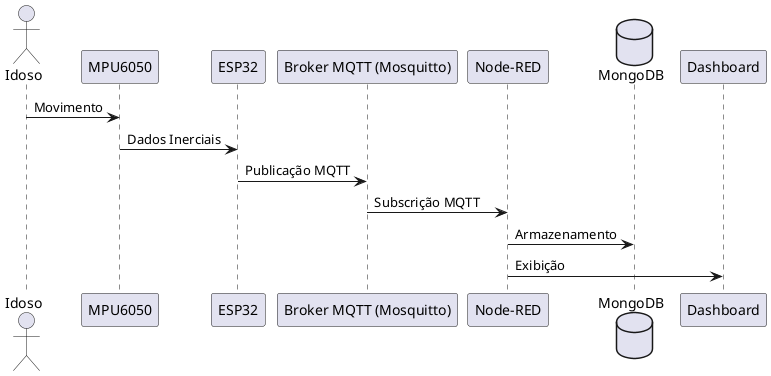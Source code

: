 @startuml
actor Idoso
participant MPU6050
participant ESP32
participant "Broker MQTT (Mosquitto)"
participant "Node-RED"
database MongoDB
participant "Dashboard"

Idoso -> MPU6050 : Movimento
MPU6050 -> ESP32 : Dados Inerciais
ESP32 -> "Broker MQTT (Mosquitto)" : Publicação MQTT
"Broker MQTT (Mosquitto)" -> "Node-RED" : Subscrição MQTT
"Node-RED" -> MongoDB : Armazenamento
"Node-RED" -> "Dashboard" : Exibição
@enduml